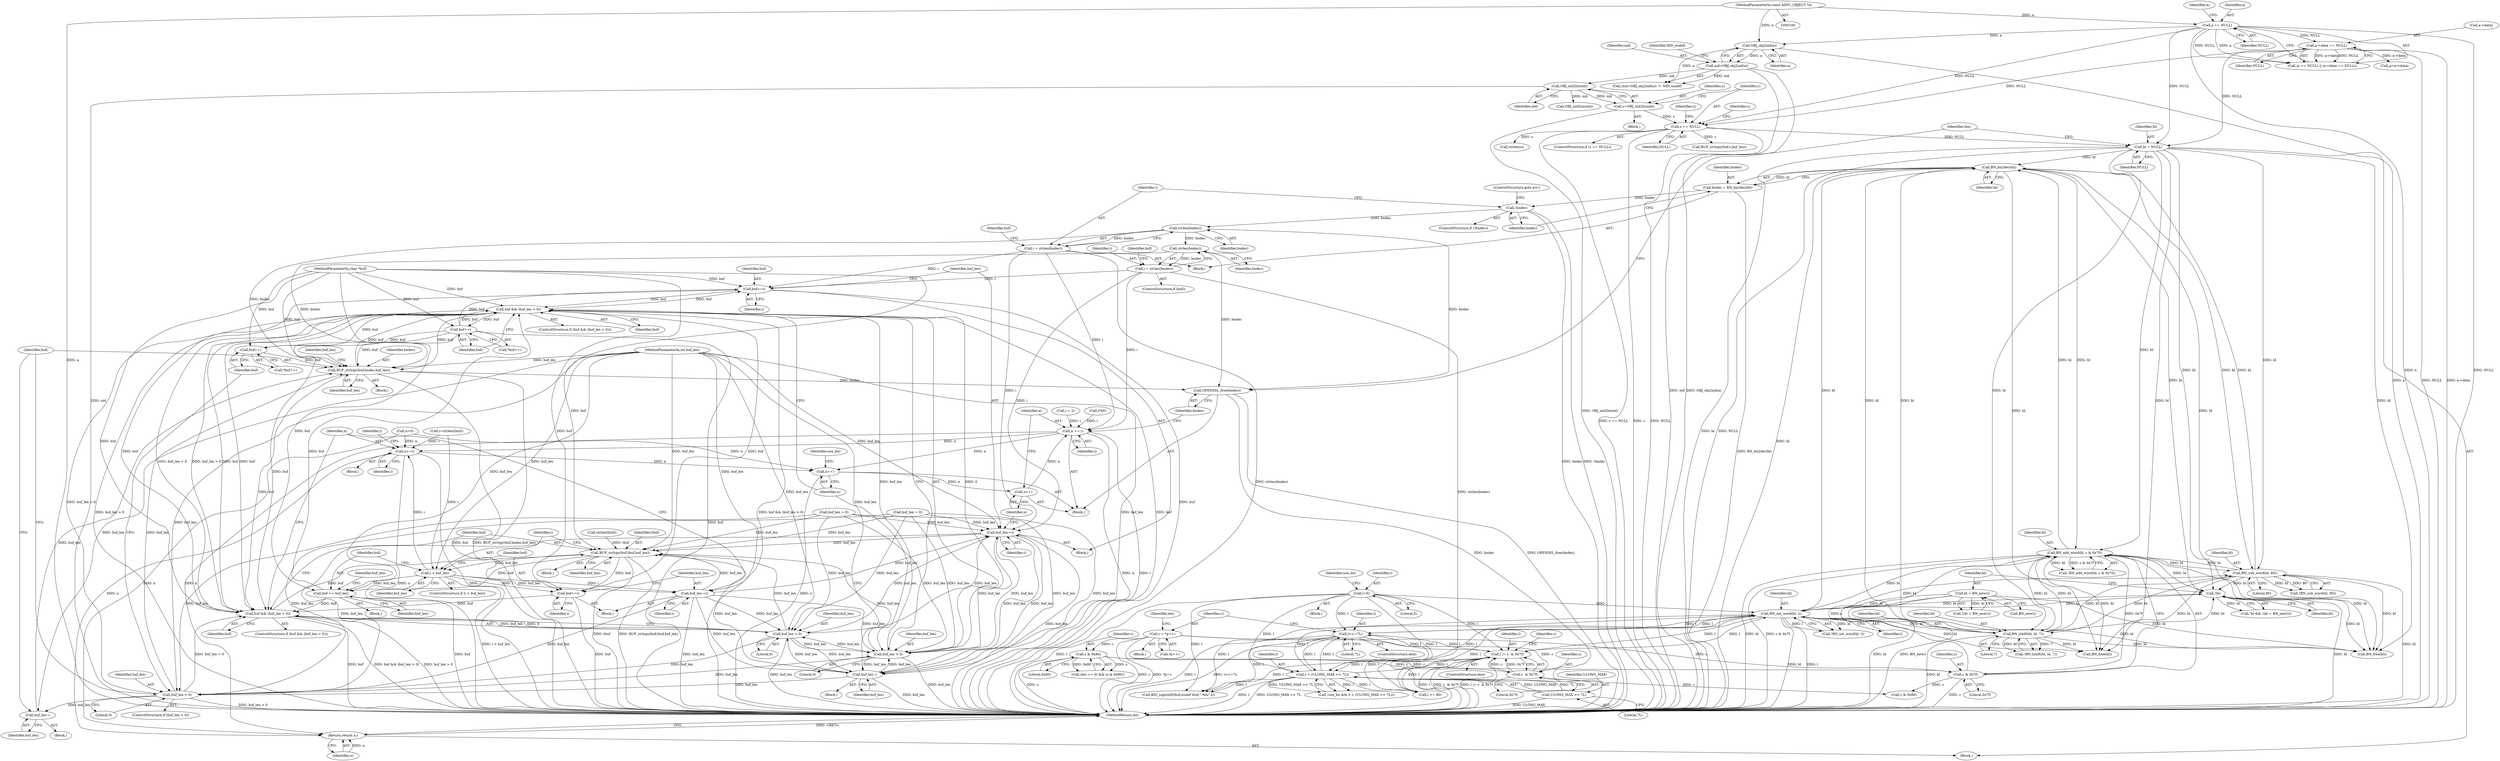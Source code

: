 digraph "1_openssl_0042fb5fd1c9d257d713b15a1f45da05cf5c1c87@API" {
"1000368" [label="(Call,strlen(bndec))"];
"1000363" [label="(Call,!bndec)"];
"1000358" [label="(Call,bndec = BN_bn2dec(bl))"];
"1000360" [label="(Call,BN_bn2dec(bl))"];
"1000226" [label="(Call,BN_add_word(bl, c & 0x7f))"];
"1000188" [label="(Call,bl = NULL)"];
"1000121" [label="(Call,a == NULL)"];
"1000103" [label="(MethodParameterIn,const ASN1_OBJECT *a)"];
"1000153" [label="(Call,s == NULL)"];
"1000148" [label="(Call,s=OBJ_nid2ln(nid))"];
"1000150" [label="(Call,OBJ_nid2ln(nid))"];
"1000142" [label="(Call,nid=OBJ_obj2nid(a))"];
"1000144" [label="(Call,OBJ_obj2nid(a))"];
"1000124" [label="(Call,a->data == NULL)"];
"1000305" [label="(Call,BN_sub_word(bl, 80))"];
"1000265" [label="(Call,BN_set_word(bl, l))"];
"1000259" [label="(Call,bl = BN_new())"];
"1000256" [label="(Call,!bl)"];
"1000277" [label="(Call,BN_lshift(bl, bl, 7))"];
"1000283" [label="(Call,l<<=7L)"];
"1000196" [label="(Call,l=0)"];
"1000233" [label="(Call,l |= c  & 0x7f)"];
"1000248" [label="(Call,l > (ULONG_MAX >> 7L))"];
"1000250" [label="(Call,ULONG_MAX >> 7L)"];
"1000235" [label="(Call,c  & 0x7f)"];
"1000205" [label="(Call,c = *p++)"];
"1000217" [label="(Call,c & 0x80)"];
"1000228" [label="(Call,c & 0x7f)"];
"1000366" [label="(Call,i = strlen(bndec))"];
"1000400" [label="(Call,buf+=i)"];
"1000337" [label="(Call,buf && (buf_len > 0))"];
"1000345" [label="(Call,buf++)"];
"1000386" [label="(Call,buf++)"];
"1000391" [label="(Call,BUF_strlcpy(buf,bndec,buf_len))"];
"1000411" [label="(Call,OPENSSL_free(bndec))"];
"1000426" [label="(Call,buf && (buf_len > 0))"];
"1000432" [label="(Call,BUF_strlcpy(buf,tbuf,buf_len))"];
"1000437" [label="(Call,i > buf_len)"];
"1000441" [label="(Call,buf += buf_len)"];
"1000449" [label="(Call,buf+=i)"];
"1000452" [label="(Call,buf_len-=i)"];
"1000339" [label="(Call,buf_len > 0)"];
"1000350" [label="(Call,buf_len--)"];
"1000380" [label="(Call,buf_len > 0)"];
"1000389" [label="(Call,buf_len--)"];
"1000403" [label="(Call,buf_len-=i)"];
"1000428" [label="(Call,buf_len > 0)"];
"1000455" [label="(Call,n+=i)"];
"1000352" [label="(Call,n++)"];
"1000406" [label="(Call,n++)"];
"1000408" [label="(Call,n += i)"];
"1000465" [label="(Return,return n;)"];
"1000374" [label="(Call,strlen(bndec))"];
"1000372" [label="(Call,i = strlen(bndec))"];
"1000441" [label="(Call,buf += buf_len)"];
"1000219" [label="(Literal,0x80)"];
"1000457" [label="(Identifier,i)"];
"1000389" [label="(Call,buf_len--)"];
"1000264" [label="(Call,!BN_set_word(bl, l))"];
"1000211" [label="(Identifier,len)"];
"1000336" [label="(ControlStructure,if (buf && (buf_len > 0)))"];
"1000251" [label="(Identifier,ULONG_MAX)"];
"1000454" [label="(Identifier,i)"];
"1000293" [label="(Call,l >= 80)"];
"1000339" [label="(Call,buf_len > 0)"];
"1000436" [label="(ControlStructure,if (i > buf_len))"];
"1000466" [label="(Identifier,n)"];
"1000105" [label="(Block,)"];
"1000392" [label="(Identifier,buf)"];
"1000402" [label="(Identifier,i)"];
"1000358" [label="(Call,bndec = BN_bn2dec(bl))"];
"1000333" [label="(Call,i*40)"];
"1000431" [label="(Block,)"];
"1000435" [label="(Identifier,buf_len)"];
"1000427" [label="(Identifier,buf)"];
"1000453" [label="(Identifier,buf_len)"];
"1000448" [label="(Block,)"];
"1000155" [label="(Identifier,NULL)"];
"1000371" [label="(Identifier,buf)"];
"1000404" [label="(Identifier,buf_len)"];
"1000390" [label="(Identifier,buf_len)"];
"1000346" [label="(Identifier,buf)"];
"1000126" [label="(Identifier,a)"];
"1000378" [label="(Block,)"];
"1000124" [label="(Call,a->data == NULL)"];
"1000128" [label="(Identifier,NULL)"];
"1000284" [label="(Identifier,l)"];
"1000444" [label="(Call,buf_len = 0)"];
"1000225" [label="(Call,!BN_add_word(bl, c & 0x7f))"];
"1000285" [label="(Literal,7L)"];
"1000361" [label="(Identifier,bl)"];
"1000342" [label="(Block,)"];
"1000257" [label="(Identifier,bl)"];
"1000338" [label="(Identifier,buf)"];
"1000250" [label="(Call,ULONG_MAX >> 7L)"];
"1000195" [label="(Block,)"];
"1000148" [label="(Call,s=OBJ_nid2ln(nid))"];
"1000154" [label="(Identifier,s)"];
"1000151" [label="(Identifier,nid)"];
"1000306" [label="(Identifier,bl)"];
"1000193" [label="(Identifier,len)"];
"1000142" [label="(Call,nid=OBJ_obj2nid(a))"];
"1000369" [label="(Identifier,bndec)"];
"1000297" [label="(Call,i = 2)"];
"1000149" [label="(Identifier,s)"];
"1000381" [label="(Identifier,buf_len)"];
"1000374" [label="(Call,strlen(bndec))"];
"1000432" [label="(Call,BUF_strlcpy(buf,tbuf,buf_len))"];
"1000235" [label="(Call,c  & 0x7f)"];
"1000387" [label="(Identifier,buf)"];
"1000368" [label="(Call,strlen(bndec))"];
"1000345" [label="(Call,buf++)"];
"1000451" [label="(Identifier,i)"];
"1000120" [label="(Call,(a == NULL) || (a->data == NULL))"];
"1000125" [label="(Call,a->data)"];
"1000283" [label="(Call,l<<=7L)"];
"1000366" [label="(Call,i = strlen(bndec))"];
"1000394" [label="(Identifier,buf_len)"];
"1000288" [label="(Block,)"];
"1000401" [label="(Identifier,buf)"];
"1000276" [label="(Call,!BN_lshift(bl, bl, 7))"];
"1000450" [label="(Identifier,buf)"];
"1000206" [label="(Identifier,c)"];
"1000226" [label="(Call,BN_add_word(bl, c & 0x7f))"];
"1000280" [label="(Literal,7)"];
"1000352" [label="(Call,n++)"];
"1000382" [label="(Literal,0)"];
"1000248" [label="(Call,l > (ULONG_MAX >> 7L))"];
"1000123" [label="(Identifier,NULL)"];
"1000370" [label="(ControlStructure,if (buf))"];
"1000428" [label="(Call,buf_len > 0)"];
"1000259" [label="(Call,bl = BN_new())"];
"1000205" [label="(Call,c = *p++)"];
"1000351" [label="(Identifier,buf_len)"];
"1000465" [label="(Return,return n;)"];
"1000121" [label="(Call,a == NULL)"];
"1000197" [label="(Identifier,l)"];
"1000101" [label="(MethodParameterIn,char *buf)"];
"1000108" [label="(Call,n=0)"];
"1000305" [label="(Call,BN_sub_word(bl, 80))"];
"1000445" [label="(Identifier,buf_len)"];
"1000439" [label="(Identifier,buf_len)"];
"1000353" [label="(Identifier,n)"];
"1000367" [label="(Identifier,i)"];
"1000385" [label="(Call,*buf++)"];
"1000255" [label="(Call,!bl && !(bl = BN_new()))"];
"1000217" [label="(Call,c & 0x80)"];
"1000267" [label="(Identifier,l)"];
"1000350" [label="(Call,buf_len--)"];
"1000232" [label="(ControlStructure,else)"];
"1000440" [label="(Block,)"];
"1000158" [label="(Call,OBJ_nid2sn(nid))"];
"1000426" [label="(Call,buf && (buf_len > 0))"];
"1000463" [label="(Call,BN_free(bl))"];
"1000165" [label="(Call,BUF_strlcpy(buf,s,buf_len))"];
"1000282" [label="(ControlStructure,else)"];
"1000307" [label="(Literal,80)"];
"1000412" [label="(Identifier,bndec)"];
"1000423" [label="(Call,strlen(tbuf))"];
"1000266" [label="(Identifier,bl)"];
"1000379" [label="(ControlStructure,if (buf_len > 0))"];
"1000363" [label="(Call,!bndec)"];
"1000171" [label="(Call,strlen(s))"];
"1000122" [label="(Identifier,a)"];
"1000434" [label="(Identifier,tbuf)"];
"1000144" [label="(Call,OBJ_obj2nid(a))"];
"1000189" [label="(Identifier,bl)"];
"1000380" [label="(Call,buf_len > 0)"];
"1000240" [label="(Call,c & 0x80)"];
"1000237" [label="(Literal,0x7f)"];
"1000414" [label="(Block,)"];
"1000260" [label="(Identifier,bl)"];
"1000147" [label="(Block,)"];
"1000141" [label="(Call,(nid=OBJ_obj2nid(a)) != NID_undef)"];
"1000150" [label="(Call,OBJ_nid2ln(nid))"];
"1000252" [label="(Literal,7L)"];
"1000470" [label="(Call,BN_free(bl))"];
"1000456" [label="(Identifier,n)"];
"1000475" [label="(MethodReturn,int)"];
"1000340" [label="(Identifier,buf_len)"];
"1000355" [label="(Identifier,use_bn)"];
"1000373" [label="(Identifier,i)"];
"1000430" [label="(Literal,0)"];
"1000227" [label="(Identifier,bl)"];
"1000344" [label="(Call,*buf++)"];
"1000190" [label="(Identifier,NULL)"];
"1000372" [label="(Call,i = strlen(bndec))"];
"1000152" [label="(ControlStructure,if (s == NULL))"];
"1000425" [label="(ControlStructure,if (buf && (buf_len > 0)))"];
"1000393" [label="(Identifier,bndec)"];
"1000377" [label="(Identifier,buf)"];
"1000396" [label="(Identifier,buf_len)"];
"1000452" [label="(Call,buf_len-=i)"];
"1000360" [label="(Call,BN_bn2dec(bl))"];
"1000409" [label="(Identifier,n)"];
"1000153" [label="(Call,s == NULL)"];
"1000459" [label="(Identifier,l)"];
"1000145" [label="(Identifier,a)"];
"1000362" [label="(ControlStructure,if (!bndec))"];
"1000403" [label="(Call,buf_len-=i)"];
"1000443" [label="(Identifier,buf_len)"];
"1000218" [label="(Identifier,c)"];
"1000386" [label="(Call,buf++)"];
"1000341" [label="(Literal,0)"];
"1000406" [label="(Call,n++)"];
"1000213" [label="(Call,(len == 0) && (c & 0x80))"];
"1000359" [label="(Identifier,bndec)"];
"1000161" [label="(Identifier,s)"];
"1000200" [label="(Identifier,use_bn)"];
"1000438" [label="(Identifier,i)"];
"1000207" [label="(Call,*p++)"];
"1000265" [label="(Call,BN_set_word(bl, l))"];
"1000245" [label="(Call,!use_bn && (l > (ULONG_MAX >> 7L)))"];
"1000455" [label="(Call,n+=i)"];
"1000408" [label="(Call,n += i)"];
"1000400" [label="(Call,buf+=i)"];
"1000203" [label="(Block,)"];
"1000437" [label="(Call,i > buf_len)"];
"1000356" [label="(Block,)"];
"1000258" [label="(Call,!(bl = BN_new()))"];
"1000230" [label="(Literal,0x7f)"];
"1000364" [label="(Identifier,bndec)"];
"1000395" [label="(Call,buf_len = 0)"];
"1000103" [label="(MethodParameterIn,const ASN1_OBJECT *a)"];
"1000157" [label="(Identifier,s)"];
"1000143" [label="(Identifier,nid)"];
"1000256" [label="(Call,!bl)"];
"1000180" [label="(Call,p=a->data)"];
"1000399" [label="(Block,)"];
"1000411" [label="(Call,OPENSSL_free(bndec))"];
"1000102" [label="(MethodParameterIn,int buf_len)"];
"1000241" [label="(Identifier,c)"];
"1000433" [label="(Identifier,buf)"];
"1000442" [label="(Identifier,buf)"];
"1000410" [label="(Identifier,i)"];
"1000236" [label="(Identifier,c)"];
"1000407" [label="(Identifier,n)"];
"1000198" [label="(Literal,0)"];
"1000233" [label="(Call,l |= c  & 0x7f)"];
"1000429" [label="(Identifier,buf_len)"];
"1000391" [label="(Call,BUF_strlcpy(buf,bndec,buf_len))"];
"1000383" [label="(Block,)"];
"1000228" [label="(Call,c & 0x7f)"];
"1000188" [label="(Call,bl = NULL)"];
"1000304" [label="(Call,!BN_sub_word(bl, 80))"];
"1000196" [label="(Call,l=0)"];
"1000415" [label="(Call,BIO_snprintf(tbuf,sizeof tbuf,\".%lu\",l))"];
"1000421" [label="(Call,i=strlen(tbuf))"];
"1000365" [label="(ControlStructure,goto err;)"];
"1000375" [label="(Identifier,bndec)"];
"1000405" [label="(Identifier,i)"];
"1000278" [label="(Identifier,bl)"];
"1000261" [label="(Call,BN_new())"];
"1000449" [label="(Call,buf+=i)"];
"1000234" [label="(Identifier,l)"];
"1000146" [label="(Identifier,NID_undef)"];
"1000279" [label="(Identifier,bl)"];
"1000337" [label="(Call,buf && (buf_len > 0))"];
"1000249" [label="(Identifier,l)"];
"1000277" [label="(Call,BN_lshift(bl, bl, 7))"];
"1000229" [label="(Identifier,c)"];
"1000368" -> "1000366"  [label="AST: "];
"1000368" -> "1000369"  [label="CFG: "];
"1000369" -> "1000368"  [label="AST: "];
"1000366" -> "1000368"  [label="CFG: "];
"1000368" -> "1000366"  [label="DDG: bndec"];
"1000363" -> "1000368"  [label="DDG: bndec"];
"1000368" -> "1000374"  [label="DDG: bndec"];
"1000368" -> "1000391"  [label="DDG: bndec"];
"1000368" -> "1000411"  [label="DDG: bndec"];
"1000363" -> "1000362"  [label="AST: "];
"1000363" -> "1000364"  [label="CFG: "];
"1000364" -> "1000363"  [label="AST: "];
"1000365" -> "1000363"  [label="CFG: "];
"1000367" -> "1000363"  [label="CFG: "];
"1000363" -> "1000475"  [label="DDG: bndec"];
"1000363" -> "1000475"  [label="DDG: !bndec"];
"1000358" -> "1000363"  [label="DDG: bndec"];
"1000358" -> "1000356"  [label="AST: "];
"1000358" -> "1000360"  [label="CFG: "];
"1000359" -> "1000358"  [label="AST: "];
"1000360" -> "1000358"  [label="AST: "];
"1000364" -> "1000358"  [label="CFG: "];
"1000358" -> "1000475"  [label="DDG: BN_bn2dec(bl)"];
"1000360" -> "1000358"  [label="DDG: bl"];
"1000360" -> "1000361"  [label="CFG: "];
"1000361" -> "1000360"  [label="AST: "];
"1000360" -> "1000475"  [label="DDG: bl"];
"1000360" -> "1000226"  [label="DDG: bl"];
"1000360" -> "1000256"  [label="DDG: bl"];
"1000360" -> "1000277"  [label="DDG: bl"];
"1000360" -> "1000305"  [label="DDG: bl"];
"1000226" -> "1000360"  [label="DDG: bl"];
"1000188" -> "1000360"  [label="DDG: bl"];
"1000305" -> "1000360"  [label="DDG: bl"];
"1000265" -> "1000360"  [label="DDG: bl"];
"1000277" -> "1000360"  [label="DDG: bl"];
"1000360" -> "1000463"  [label="DDG: bl"];
"1000360" -> "1000470"  [label="DDG: bl"];
"1000226" -> "1000225"  [label="AST: "];
"1000226" -> "1000228"  [label="CFG: "];
"1000227" -> "1000226"  [label="AST: "];
"1000228" -> "1000226"  [label="AST: "];
"1000225" -> "1000226"  [label="CFG: "];
"1000226" -> "1000475"  [label="DDG: bl"];
"1000226" -> "1000475"  [label="DDG: c & 0x7f"];
"1000226" -> "1000225"  [label="DDG: bl"];
"1000226" -> "1000225"  [label="DDG: c & 0x7f"];
"1000188" -> "1000226"  [label="DDG: bl"];
"1000305" -> "1000226"  [label="DDG: bl"];
"1000265" -> "1000226"  [label="DDG: bl"];
"1000277" -> "1000226"  [label="DDG: bl"];
"1000228" -> "1000226"  [label="DDG: c"];
"1000228" -> "1000226"  [label="DDG: 0x7f"];
"1000226" -> "1000256"  [label="DDG: bl"];
"1000226" -> "1000277"  [label="DDG: bl"];
"1000226" -> "1000305"  [label="DDG: bl"];
"1000226" -> "1000463"  [label="DDG: bl"];
"1000226" -> "1000470"  [label="DDG: bl"];
"1000188" -> "1000105"  [label="AST: "];
"1000188" -> "1000190"  [label="CFG: "];
"1000189" -> "1000188"  [label="AST: "];
"1000190" -> "1000188"  [label="AST: "];
"1000193" -> "1000188"  [label="CFG: "];
"1000188" -> "1000475"  [label="DDG: NULL"];
"1000188" -> "1000475"  [label="DDG: bl"];
"1000121" -> "1000188"  [label="DDG: NULL"];
"1000153" -> "1000188"  [label="DDG: NULL"];
"1000124" -> "1000188"  [label="DDG: NULL"];
"1000188" -> "1000256"  [label="DDG: bl"];
"1000188" -> "1000277"  [label="DDG: bl"];
"1000188" -> "1000305"  [label="DDG: bl"];
"1000188" -> "1000463"  [label="DDG: bl"];
"1000188" -> "1000470"  [label="DDG: bl"];
"1000121" -> "1000120"  [label="AST: "];
"1000121" -> "1000123"  [label="CFG: "];
"1000122" -> "1000121"  [label="AST: "];
"1000123" -> "1000121"  [label="AST: "];
"1000126" -> "1000121"  [label="CFG: "];
"1000120" -> "1000121"  [label="CFG: "];
"1000121" -> "1000475"  [label="DDG: NULL"];
"1000121" -> "1000475"  [label="DDG: a"];
"1000121" -> "1000120"  [label="DDG: a"];
"1000121" -> "1000120"  [label="DDG: NULL"];
"1000103" -> "1000121"  [label="DDG: a"];
"1000121" -> "1000124"  [label="DDG: NULL"];
"1000121" -> "1000144"  [label="DDG: a"];
"1000121" -> "1000153"  [label="DDG: NULL"];
"1000103" -> "1000100"  [label="AST: "];
"1000103" -> "1000475"  [label="DDG: a"];
"1000103" -> "1000144"  [label="DDG: a"];
"1000153" -> "1000152"  [label="AST: "];
"1000153" -> "1000155"  [label="CFG: "];
"1000154" -> "1000153"  [label="AST: "];
"1000155" -> "1000153"  [label="AST: "];
"1000157" -> "1000153"  [label="CFG: "];
"1000161" -> "1000153"  [label="CFG: "];
"1000153" -> "1000475"  [label="DDG: NULL"];
"1000153" -> "1000475"  [label="DDG: s == NULL"];
"1000153" -> "1000475"  [label="DDG: s"];
"1000148" -> "1000153"  [label="DDG: s"];
"1000124" -> "1000153"  [label="DDG: NULL"];
"1000153" -> "1000165"  [label="DDG: s"];
"1000153" -> "1000171"  [label="DDG: s"];
"1000148" -> "1000147"  [label="AST: "];
"1000148" -> "1000150"  [label="CFG: "];
"1000149" -> "1000148"  [label="AST: "];
"1000150" -> "1000148"  [label="AST: "];
"1000154" -> "1000148"  [label="CFG: "];
"1000148" -> "1000475"  [label="DDG: OBJ_nid2ln(nid)"];
"1000150" -> "1000148"  [label="DDG: nid"];
"1000150" -> "1000151"  [label="CFG: "];
"1000151" -> "1000150"  [label="AST: "];
"1000150" -> "1000475"  [label="DDG: nid"];
"1000142" -> "1000150"  [label="DDG: nid"];
"1000150" -> "1000158"  [label="DDG: nid"];
"1000142" -> "1000141"  [label="AST: "];
"1000142" -> "1000144"  [label="CFG: "];
"1000143" -> "1000142"  [label="AST: "];
"1000144" -> "1000142"  [label="AST: "];
"1000146" -> "1000142"  [label="CFG: "];
"1000142" -> "1000475"  [label="DDG: OBJ_obj2nid(a)"];
"1000142" -> "1000475"  [label="DDG: nid"];
"1000142" -> "1000141"  [label="DDG: nid"];
"1000144" -> "1000142"  [label="DDG: a"];
"1000144" -> "1000145"  [label="CFG: "];
"1000145" -> "1000144"  [label="AST: "];
"1000144" -> "1000475"  [label="DDG: a"];
"1000144" -> "1000141"  [label="DDG: a"];
"1000124" -> "1000120"  [label="AST: "];
"1000124" -> "1000128"  [label="CFG: "];
"1000125" -> "1000124"  [label="AST: "];
"1000128" -> "1000124"  [label="AST: "];
"1000120" -> "1000124"  [label="CFG: "];
"1000124" -> "1000475"  [label="DDG: a->data"];
"1000124" -> "1000475"  [label="DDG: NULL"];
"1000124" -> "1000120"  [label="DDG: a->data"];
"1000124" -> "1000120"  [label="DDG: NULL"];
"1000124" -> "1000180"  [label="DDG: a->data"];
"1000305" -> "1000304"  [label="AST: "];
"1000305" -> "1000307"  [label="CFG: "];
"1000306" -> "1000305"  [label="AST: "];
"1000307" -> "1000305"  [label="AST: "];
"1000304" -> "1000305"  [label="CFG: "];
"1000305" -> "1000475"  [label="DDG: bl"];
"1000305" -> "1000256"  [label="DDG: bl"];
"1000305" -> "1000277"  [label="DDG: bl"];
"1000305" -> "1000304"  [label="DDG: bl"];
"1000305" -> "1000304"  [label="DDG: 80"];
"1000265" -> "1000305"  [label="DDG: bl"];
"1000277" -> "1000305"  [label="DDG: bl"];
"1000305" -> "1000463"  [label="DDG: bl"];
"1000305" -> "1000470"  [label="DDG: bl"];
"1000265" -> "1000264"  [label="AST: "];
"1000265" -> "1000267"  [label="CFG: "];
"1000266" -> "1000265"  [label="AST: "];
"1000267" -> "1000265"  [label="AST: "];
"1000264" -> "1000265"  [label="CFG: "];
"1000265" -> "1000475"  [label="DDG: l"];
"1000265" -> "1000475"  [label="DDG: bl"];
"1000265" -> "1000233"  [label="DDG: l"];
"1000265" -> "1000248"  [label="DDG: l"];
"1000265" -> "1000256"  [label="DDG: bl"];
"1000265" -> "1000264"  [label="DDG: bl"];
"1000265" -> "1000264"  [label="DDG: l"];
"1000259" -> "1000265"  [label="DDG: bl"];
"1000256" -> "1000265"  [label="DDG: bl"];
"1000283" -> "1000265"  [label="DDG: l"];
"1000196" -> "1000265"  [label="DDG: l"];
"1000233" -> "1000265"  [label="DDG: l"];
"1000248" -> "1000265"  [label="DDG: l"];
"1000265" -> "1000277"  [label="DDG: bl"];
"1000265" -> "1000283"  [label="DDG: l"];
"1000265" -> "1000293"  [label="DDG: l"];
"1000265" -> "1000415"  [label="DDG: l"];
"1000265" -> "1000463"  [label="DDG: bl"];
"1000265" -> "1000470"  [label="DDG: bl"];
"1000259" -> "1000258"  [label="AST: "];
"1000259" -> "1000261"  [label="CFG: "];
"1000260" -> "1000259"  [label="AST: "];
"1000261" -> "1000259"  [label="AST: "];
"1000258" -> "1000259"  [label="CFG: "];
"1000259" -> "1000475"  [label="DDG: bl"];
"1000259" -> "1000475"  [label="DDG: BN_new()"];
"1000259" -> "1000258"  [label="DDG: bl"];
"1000259" -> "1000470"  [label="DDG: bl"];
"1000256" -> "1000255"  [label="AST: "];
"1000256" -> "1000257"  [label="CFG: "];
"1000257" -> "1000256"  [label="AST: "];
"1000260" -> "1000256"  [label="CFG: "];
"1000255" -> "1000256"  [label="CFG: "];
"1000256" -> "1000475"  [label="DDG: bl"];
"1000256" -> "1000255"  [label="DDG: bl"];
"1000277" -> "1000256"  [label="DDG: bl"];
"1000256" -> "1000470"  [label="DDG: bl"];
"1000277" -> "1000276"  [label="AST: "];
"1000277" -> "1000280"  [label="CFG: "];
"1000278" -> "1000277"  [label="AST: "];
"1000279" -> "1000277"  [label="AST: "];
"1000280" -> "1000277"  [label="AST: "];
"1000276" -> "1000277"  [label="CFG: "];
"1000277" -> "1000475"  [label="DDG: bl"];
"1000277" -> "1000276"  [label="DDG: bl"];
"1000277" -> "1000276"  [label="DDG: 7"];
"1000277" -> "1000463"  [label="DDG: bl"];
"1000277" -> "1000470"  [label="DDG: bl"];
"1000283" -> "1000282"  [label="AST: "];
"1000283" -> "1000285"  [label="CFG: "];
"1000284" -> "1000283"  [label="AST: "];
"1000285" -> "1000283"  [label="AST: "];
"1000206" -> "1000283"  [label="CFG: "];
"1000283" -> "1000475"  [label="DDG: l"];
"1000283" -> "1000475"  [label="DDG: l<<=7L"];
"1000283" -> "1000233"  [label="DDG: l"];
"1000283" -> "1000248"  [label="DDG: l"];
"1000196" -> "1000283"  [label="DDG: l"];
"1000233" -> "1000283"  [label="DDG: l"];
"1000248" -> "1000283"  [label="DDG: l"];
"1000283" -> "1000293"  [label="DDG: l"];
"1000283" -> "1000415"  [label="DDG: l"];
"1000196" -> "1000195"  [label="AST: "];
"1000196" -> "1000198"  [label="CFG: "];
"1000197" -> "1000196"  [label="AST: "];
"1000198" -> "1000196"  [label="AST: "];
"1000200" -> "1000196"  [label="CFG: "];
"1000196" -> "1000475"  [label="DDG: l"];
"1000196" -> "1000233"  [label="DDG: l"];
"1000196" -> "1000248"  [label="DDG: l"];
"1000196" -> "1000293"  [label="DDG: l"];
"1000196" -> "1000415"  [label="DDG: l"];
"1000233" -> "1000232"  [label="AST: "];
"1000233" -> "1000235"  [label="CFG: "];
"1000234" -> "1000233"  [label="AST: "];
"1000235" -> "1000233"  [label="AST: "];
"1000241" -> "1000233"  [label="CFG: "];
"1000233" -> "1000475"  [label="DDG: l |= c  & 0x7f"];
"1000233" -> "1000475"  [label="DDG: c  & 0x7f"];
"1000233" -> "1000475"  [label="DDG: l"];
"1000248" -> "1000233"  [label="DDG: l"];
"1000235" -> "1000233"  [label="DDG: c"];
"1000235" -> "1000233"  [label="DDG: 0x7f"];
"1000233" -> "1000248"  [label="DDG: l"];
"1000233" -> "1000293"  [label="DDG: l"];
"1000233" -> "1000415"  [label="DDG: l"];
"1000248" -> "1000245"  [label="AST: "];
"1000248" -> "1000250"  [label="CFG: "];
"1000249" -> "1000248"  [label="AST: "];
"1000250" -> "1000248"  [label="AST: "];
"1000245" -> "1000248"  [label="CFG: "];
"1000248" -> "1000475"  [label="DDG: ULONG_MAX >> 7L"];
"1000248" -> "1000475"  [label="DDG: l"];
"1000248" -> "1000245"  [label="DDG: l"];
"1000248" -> "1000245"  [label="DDG: ULONG_MAX >> 7L"];
"1000250" -> "1000248"  [label="DDG: ULONG_MAX"];
"1000250" -> "1000248"  [label="DDG: 7L"];
"1000248" -> "1000293"  [label="DDG: l"];
"1000248" -> "1000415"  [label="DDG: l"];
"1000250" -> "1000252"  [label="CFG: "];
"1000251" -> "1000250"  [label="AST: "];
"1000252" -> "1000250"  [label="AST: "];
"1000250" -> "1000475"  [label="DDG: ULONG_MAX"];
"1000235" -> "1000237"  [label="CFG: "];
"1000236" -> "1000235"  [label="AST: "];
"1000237" -> "1000235"  [label="AST: "];
"1000205" -> "1000235"  [label="DDG: c"];
"1000217" -> "1000235"  [label="DDG: c"];
"1000235" -> "1000240"  [label="DDG: c"];
"1000205" -> "1000203"  [label="AST: "];
"1000205" -> "1000207"  [label="CFG: "];
"1000206" -> "1000205"  [label="AST: "];
"1000207" -> "1000205"  [label="AST: "];
"1000211" -> "1000205"  [label="CFG: "];
"1000205" -> "1000475"  [label="DDG: c"];
"1000205" -> "1000475"  [label="DDG: *p++"];
"1000205" -> "1000217"  [label="DDG: c"];
"1000205" -> "1000228"  [label="DDG: c"];
"1000217" -> "1000213"  [label="AST: "];
"1000217" -> "1000219"  [label="CFG: "];
"1000218" -> "1000217"  [label="AST: "];
"1000219" -> "1000217"  [label="AST: "];
"1000213" -> "1000217"  [label="CFG: "];
"1000217" -> "1000475"  [label="DDG: c"];
"1000217" -> "1000213"  [label="DDG: c"];
"1000217" -> "1000213"  [label="DDG: 0x80"];
"1000217" -> "1000228"  [label="DDG: c"];
"1000228" -> "1000230"  [label="CFG: "];
"1000229" -> "1000228"  [label="AST: "];
"1000230" -> "1000228"  [label="AST: "];
"1000228" -> "1000475"  [label="DDG: c"];
"1000228" -> "1000240"  [label="DDG: c"];
"1000366" -> "1000356"  [label="AST: "];
"1000367" -> "1000366"  [label="AST: "];
"1000371" -> "1000366"  [label="CFG: "];
"1000366" -> "1000475"  [label="DDG: strlen(bndec)"];
"1000366" -> "1000400"  [label="DDG: i"];
"1000366" -> "1000403"  [label="DDG: i"];
"1000366" -> "1000408"  [label="DDG: i"];
"1000400" -> "1000399"  [label="AST: "];
"1000400" -> "1000402"  [label="CFG: "];
"1000401" -> "1000400"  [label="AST: "];
"1000402" -> "1000400"  [label="AST: "];
"1000404" -> "1000400"  [label="CFG: "];
"1000400" -> "1000475"  [label="DDG: buf"];
"1000400" -> "1000337"  [label="DDG: buf"];
"1000372" -> "1000400"  [label="DDG: i"];
"1000337" -> "1000400"  [label="DDG: buf"];
"1000345" -> "1000400"  [label="DDG: buf"];
"1000101" -> "1000400"  [label="DDG: buf"];
"1000400" -> "1000426"  [label="DDG: buf"];
"1000337" -> "1000336"  [label="AST: "];
"1000337" -> "1000338"  [label="CFG: "];
"1000337" -> "1000339"  [label="CFG: "];
"1000338" -> "1000337"  [label="AST: "];
"1000339" -> "1000337"  [label="AST: "];
"1000346" -> "1000337"  [label="CFG: "];
"1000353" -> "1000337"  [label="CFG: "];
"1000337" -> "1000475"  [label="DDG: buf_len > 0"];
"1000337" -> "1000475"  [label="DDG: buf"];
"1000337" -> "1000475"  [label="DDG: buf && (buf_len > 0)"];
"1000441" -> "1000337"  [label="DDG: buf"];
"1000426" -> "1000337"  [label="DDG: buf"];
"1000426" -> "1000337"  [label="DDG: buf_len > 0"];
"1000391" -> "1000337"  [label="DDG: buf"];
"1000449" -> "1000337"  [label="DDG: buf"];
"1000345" -> "1000337"  [label="DDG: buf"];
"1000101" -> "1000337"  [label="DDG: buf"];
"1000339" -> "1000337"  [label="DDG: buf_len"];
"1000339" -> "1000337"  [label="DDG: 0"];
"1000380" -> "1000337"  [label="DDG: buf_len > 0"];
"1000337" -> "1000345"  [label="DDG: buf"];
"1000337" -> "1000386"  [label="DDG: buf"];
"1000337" -> "1000391"  [label="DDG: buf"];
"1000337" -> "1000426"  [label="DDG: buf"];
"1000337" -> "1000426"  [label="DDG: buf_len > 0"];
"1000345" -> "1000344"  [label="AST: "];
"1000345" -> "1000346"  [label="CFG: "];
"1000346" -> "1000345"  [label="AST: "];
"1000344" -> "1000345"  [label="CFG: "];
"1000345" -> "1000475"  [label="DDG: buf"];
"1000101" -> "1000345"  [label="DDG: buf"];
"1000345" -> "1000386"  [label="DDG: buf"];
"1000345" -> "1000391"  [label="DDG: buf"];
"1000345" -> "1000426"  [label="DDG: buf"];
"1000386" -> "1000385"  [label="AST: "];
"1000386" -> "1000387"  [label="CFG: "];
"1000387" -> "1000386"  [label="AST: "];
"1000385" -> "1000386"  [label="CFG: "];
"1000101" -> "1000386"  [label="DDG: buf"];
"1000386" -> "1000391"  [label="DDG: buf"];
"1000391" -> "1000378"  [label="AST: "];
"1000391" -> "1000394"  [label="CFG: "];
"1000392" -> "1000391"  [label="AST: "];
"1000393" -> "1000391"  [label="AST: "];
"1000394" -> "1000391"  [label="AST: "];
"1000396" -> "1000391"  [label="CFG: "];
"1000391" -> "1000475"  [label="DDG: buf"];
"1000391" -> "1000475"  [label="DDG: BUF_strlcpy(buf,bndec,buf_len)"];
"1000101" -> "1000391"  [label="DDG: buf"];
"1000374" -> "1000391"  [label="DDG: bndec"];
"1000389" -> "1000391"  [label="DDG: buf_len"];
"1000380" -> "1000391"  [label="DDG: buf_len"];
"1000102" -> "1000391"  [label="DDG: buf_len"];
"1000391" -> "1000411"  [label="DDG: bndec"];
"1000391" -> "1000426"  [label="DDG: buf"];
"1000411" -> "1000288"  [label="AST: "];
"1000411" -> "1000412"  [label="CFG: "];
"1000412" -> "1000411"  [label="AST: "];
"1000193" -> "1000411"  [label="CFG: "];
"1000411" -> "1000475"  [label="DDG: OPENSSL_free(bndec)"];
"1000411" -> "1000475"  [label="DDG: bndec"];
"1000374" -> "1000411"  [label="DDG: bndec"];
"1000426" -> "1000425"  [label="AST: "];
"1000426" -> "1000427"  [label="CFG: "];
"1000426" -> "1000428"  [label="CFG: "];
"1000427" -> "1000426"  [label="AST: "];
"1000428" -> "1000426"  [label="AST: "];
"1000433" -> "1000426"  [label="CFG: "];
"1000456" -> "1000426"  [label="CFG: "];
"1000426" -> "1000475"  [label="DDG: buf_len > 0"];
"1000426" -> "1000475"  [label="DDG: buf"];
"1000426" -> "1000475"  [label="DDG: buf && (buf_len > 0)"];
"1000441" -> "1000426"  [label="DDG: buf"];
"1000449" -> "1000426"  [label="DDG: buf"];
"1000101" -> "1000426"  [label="DDG: buf"];
"1000380" -> "1000426"  [label="DDG: buf_len > 0"];
"1000428" -> "1000426"  [label="DDG: buf_len"];
"1000428" -> "1000426"  [label="DDG: 0"];
"1000426" -> "1000432"  [label="DDG: buf"];
"1000432" -> "1000431"  [label="AST: "];
"1000432" -> "1000435"  [label="CFG: "];
"1000433" -> "1000432"  [label="AST: "];
"1000434" -> "1000432"  [label="AST: "];
"1000435" -> "1000432"  [label="AST: "];
"1000438" -> "1000432"  [label="CFG: "];
"1000432" -> "1000475"  [label="DDG: tbuf"];
"1000432" -> "1000475"  [label="DDG: BUF_strlcpy(buf,tbuf,buf_len)"];
"1000101" -> "1000432"  [label="DDG: buf"];
"1000423" -> "1000432"  [label="DDG: tbuf"];
"1000395" -> "1000432"  [label="DDG: buf_len"];
"1000350" -> "1000432"  [label="DDG: buf_len"];
"1000403" -> "1000432"  [label="DDG: buf_len"];
"1000444" -> "1000432"  [label="DDG: buf_len"];
"1000339" -> "1000432"  [label="DDG: buf_len"];
"1000428" -> "1000432"  [label="DDG: buf_len"];
"1000452" -> "1000432"  [label="DDG: buf_len"];
"1000102" -> "1000432"  [label="DDG: buf_len"];
"1000432" -> "1000437"  [label="DDG: buf_len"];
"1000432" -> "1000441"  [label="DDG: buf"];
"1000432" -> "1000449"  [label="DDG: buf"];
"1000437" -> "1000436"  [label="AST: "];
"1000437" -> "1000439"  [label="CFG: "];
"1000438" -> "1000437"  [label="AST: "];
"1000439" -> "1000437"  [label="AST: "];
"1000442" -> "1000437"  [label="CFG: "];
"1000450" -> "1000437"  [label="CFG: "];
"1000437" -> "1000475"  [label="DDG: i > buf_len"];
"1000421" -> "1000437"  [label="DDG: i"];
"1000102" -> "1000437"  [label="DDG: buf_len"];
"1000437" -> "1000441"  [label="DDG: buf_len"];
"1000437" -> "1000449"  [label="DDG: i"];
"1000437" -> "1000452"  [label="DDG: i"];
"1000437" -> "1000452"  [label="DDG: buf_len"];
"1000437" -> "1000455"  [label="DDG: i"];
"1000441" -> "1000440"  [label="AST: "];
"1000441" -> "1000443"  [label="CFG: "];
"1000442" -> "1000441"  [label="AST: "];
"1000443" -> "1000441"  [label="AST: "];
"1000445" -> "1000441"  [label="CFG: "];
"1000441" -> "1000475"  [label="DDG: buf"];
"1000102" -> "1000441"  [label="DDG: buf_len"];
"1000101" -> "1000441"  [label="DDG: buf"];
"1000449" -> "1000448"  [label="AST: "];
"1000449" -> "1000451"  [label="CFG: "];
"1000450" -> "1000449"  [label="AST: "];
"1000451" -> "1000449"  [label="AST: "];
"1000453" -> "1000449"  [label="CFG: "];
"1000449" -> "1000475"  [label="DDG: buf"];
"1000101" -> "1000449"  [label="DDG: buf"];
"1000452" -> "1000448"  [label="AST: "];
"1000452" -> "1000454"  [label="CFG: "];
"1000453" -> "1000452"  [label="AST: "];
"1000454" -> "1000452"  [label="AST: "];
"1000456" -> "1000452"  [label="CFG: "];
"1000452" -> "1000475"  [label="DDG: buf_len"];
"1000452" -> "1000339"  [label="DDG: buf_len"];
"1000452" -> "1000350"  [label="DDG: buf_len"];
"1000452" -> "1000380"  [label="DDG: buf_len"];
"1000452" -> "1000403"  [label="DDG: buf_len"];
"1000452" -> "1000428"  [label="DDG: buf_len"];
"1000102" -> "1000452"  [label="DDG: buf_len"];
"1000339" -> "1000341"  [label="CFG: "];
"1000340" -> "1000339"  [label="AST: "];
"1000341" -> "1000339"  [label="AST: "];
"1000339" -> "1000475"  [label="DDG: buf_len"];
"1000395" -> "1000339"  [label="DDG: buf_len"];
"1000350" -> "1000339"  [label="DDG: buf_len"];
"1000403" -> "1000339"  [label="DDG: buf_len"];
"1000444" -> "1000339"  [label="DDG: buf_len"];
"1000428" -> "1000339"  [label="DDG: buf_len"];
"1000102" -> "1000339"  [label="DDG: buf_len"];
"1000339" -> "1000350"  [label="DDG: buf_len"];
"1000339" -> "1000380"  [label="DDG: buf_len"];
"1000339" -> "1000403"  [label="DDG: buf_len"];
"1000339" -> "1000428"  [label="DDG: buf_len"];
"1000350" -> "1000342"  [label="AST: "];
"1000350" -> "1000351"  [label="CFG: "];
"1000351" -> "1000350"  [label="AST: "];
"1000353" -> "1000350"  [label="CFG: "];
"1000350" -> "1000475"  [label="DDG: buf_len"];
"1000395" -> "1000350"  [label="DDG: buf_len"];
"1000403" -> "1000350"  [label="DDG: buf_len"];
"1000444" -> "1000350"  [label="DDG: buf_len"];
"1000428" -> "1000350"  [label="DDG: buf_len"];
"1000102" -> "1000350"  [label="DDG: buf_len"];
"1000350" -> "1000380"  [label="DDG: buf_len"];
"1000350" -> "1000403"  [label="DDG: buf_len"];
"1000350" -> "1000428"  [label="DDG: buf_len"];
"1000380" -> "1000379"  [label="AST: "];
"1000380" -> "1000382"  [label="CFG: "];
"1000381" -> "1000380"  [label="AST: "];
"1000382" -> "1000380"  [label="AST: "];
"1000387" -> "1000380"  [label="CFG: "];
"1000392" -> "1000380"  [label="CFG: "];
"1000380" -> "1000475"  [label="DDG: buf_len > 0"];
"1000395" -> "1000380"  [label="DDG: buf_len"];
"1000403" -> "1000380"  [label="DDG: buf_len"];
"1000444" -> "1000380"  [label="DDG: buf_len"];
"1000428" -> "1000380"  [label="DDG: buf_len"];
"1000102" -> "1000380"  [label="DDG: buf_len"];
"1000380" -> "1000389"  [label="DDG: buf_len"];
"1000389" -> "1000383"  [label="AST: "];
"1000389" -> "1000390"  [label="CFG: "];
"1000390" -> "1000389"  [label="AST: "];
"1000392" -> "1000389"  [label="CFG: "];
"1000102" -> "1000389"  [label="DDG: buf_len"];
"1000403" -> "1000399"  [label="AST: "];
"1000403" -> "1000405"  [label="CFG: "];
"1000404" -> "1000403"  [label="AST: "];
"1000405" -> "1000403"  [label="AST: "];
"1000407" -> "1000403"  [label="CFG: "];
"1000403" -> "1000475"  [label="DDG: buf_len"];
"1000372" -> "1000403"  [label="DDG: i"];
"1000395" -> "1000403"  [label="DDG: buf_len"];
"1000444" -> "1000403"  [label="DDG: buf_len"];
"1000428" -> "1000403"  [label="DDG: buf_len"];
"1000102" -> "1000403"  [label="DDG: buf_len"];
"1000403" -> "1000428"  [label="DDG: buf_len"];
"1000428" -> "1000430"  [label="CFG: "];
"1000429" -> "1000428"  [label="AST: "];
"1000430" -> "1000428"  [label="AST: "];
"1000428" -> "1000475"  [label="DDG: buf_len"];
"1000395" -> "1000428"  [label="DDG: buf_len"];
"1000444" -> "1000428"  [label="DDG: buf_len"];
"1000102" -> "1000428"  [label="DDG: buf_len"];
"1000455" -> "1000414"  [label="AST: "];
"1000455" -> "1000457"  [label="CFG: "];
"1000456" -> "1000455"  [label="AST: "];
"1000457" -> "1000455"  [label="AST: "];
"1000459" -> "1000455"  [label="CFG: "];
"1000455" -> "1000475"  [label="DDG: i"];
"1000455" -> "1000475"  [label="DDG: n"];
"1000455" -> "1000352"  [label="DDG: n"];
"1000421" -> "1000455"  [label="DDG: i"];
"1000408" -> "1000455"  [label="DDG: n"];
"1000108" -> "1000455"  [label="DDG: n"];
"1000455" -> "1000465"  [label="DDG: n"];
"1000352" -> "1000288"  [label="AST: "];
"1000352" -> "1000353"  [label="CFG: "];
"1000353" -> "1000352"  [label="AST: "];
"1000355" -> "1000352"  [label="CFG: "];
"1000352" -> "1000475"  [label="DDG: n"];
"1000408" -> "1000352"  [label="DDG: n"];
"1000108" -> "1000352"  [label="DDG: n"];
"1000352" -> "1000406"  [label="DDG: n"];
"1000406" -> "1000288"  [label="AST: "];
"1000406" -> "1000407"  [label="CFG: "];
"1000407" -> "1000406"  [label="AST: "];
"1000409" -> "1000406"  [label="CFG: "];
"1000406" -> "1000408"  [label="DDG: n"];
"1000408" -> "1000288"  [label="AST: "];
"1000408" -> "1000410"  [label="CFG: "];
"1000409" -> "1000408"  [label="AST: "];
"1000410" -> "1000408"  [label="AST: "];
"1000412" -> "1000408"  [label="CFG: "];
"1000408" -> "1000475"  [label="DDG: n"];
"1000408" -> "1000475"  [label="DDG: i"];
"1000372" -> "1000408"  [label="DDG: i"];
"1000333" -> "1000408"  [label="DDG: i"];
"1000297" -> "1000408"  [label="DDG: i"];
"1000408" -> "1000465"  [label="DDG: n"];
"1000465" -> "1000105"  [label="AST: "];
"1000465" -> "1000466"  [label="CFG: "];
"1000466" -> "1000465"  [label="AST: "];
"1000475" -> "1000465"  [label="CFG: "];
"1000465" -> "1000475"  [label="DDG: <RET>"];
"1000466" -> "1000465"  [label="DDG: n"];
"1000108" -> "1000465"  [label="DDG: n"];
"1000374" -> "1000372"  [label="AST: "];
"1000374" -> "1000375"  [label="CFG: "];
"1000375" -> "1000374"  [label="AST: "];
"1000372" -> "1000374"  [label="CFG: "];
"1000374" -> "1000372"  [label="DDG: bndec"];
"1000372" -> "1000370"  [label="AST: "];
"1000373" -> "1000372"  [label="AST: "];
"1000377" -> "1000372"  [label="CFG: "];
"1000372" -> "1000475"  [label="DDG: strlen(bndec)"];
}
